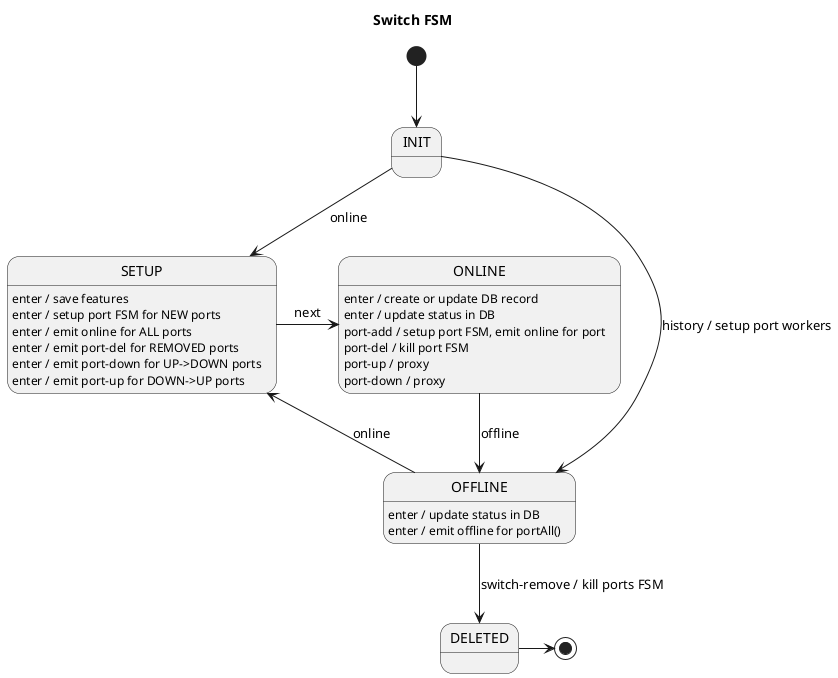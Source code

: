 Internal data:
* switchId
* list of portNumber+upState

Input signals:
* history
* online
* offline
* port-add
* port-del
* port-up
* port-down

Output signals:
* online
* offline
* setup-port
* remove-port
* port-up
* port-down

@startuml
title Switch FSM

[*] --> INIT

INIT --> OFFLINE : history / setup port workers
INIT --> SETUP : online

SETUP : enter / save features
SETUP : enter / setup port FSM for NEW ports
SETUP : enter / emit online for ALL ports
SETUP : enter / emit port-del for REMOVED ports
SETUP : enter / emit port-down for UP->DOWN ports
SETUP : enter / emit port-up for DOWN->UP ports
SETUP -r-> ONLINE : next

ONLINE : enter / create or update DB record
ONLINE : enter / update status in DB
ONLINE : port-add / setup port FSM, emit online for port
ONLINE : port-del / kill port FSM
ONLINE : port-up / proxy
ONLINE : port-down / proxy
ONLINE --> OFFLINE : offline

OFFLINE : enter / update status in DB
OFFLINE : enter / emit offline for portAll()
OFFLINE --> SETUP : online
OFFLINE --> DELETED: switch-remove / kill ports FSM
DELETED -> [*]

@enduml
